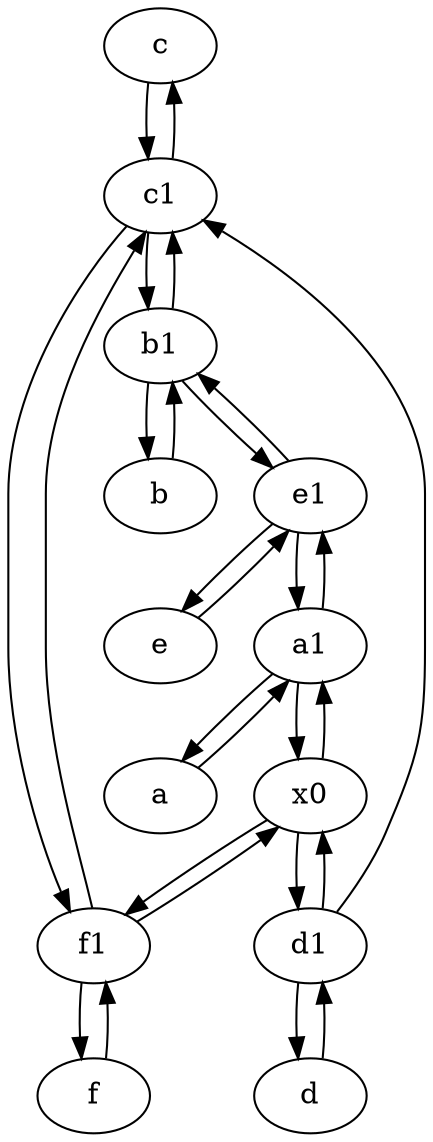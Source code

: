 digraph  {
	c [pos="20,10!"];
	e [pos="30,50!"];
	f [pos="15,45!"];
	c1 [pos="30,15!"];
	b [pos="50,20!"];
	f1;
	e1 [pos="25,45!"];
	d1 [pos="25,30!"];
	b1 [pos="45,20!"];
	a [pos="40,10!"];
	x0;
	d [pos="20,30!"];
	a1 [pos="40,15!"];
	a1 -> x0;
	x0 -> a1;
	d -> d1;
	c1 -> c;
	b1 -> e1;
	d1 -> x0;
	x0 -> d1;
	a1 -> e1;
	c1 -> b1;
	a -> a1;
	e -> e1;
	c -> c1;
	d1 -> d;
	b1 -> b;
	f1 -> f;
	d1 -> c1;
	c1 -> f1;
	x0 -> f1;
	e1 -> a1;
	f -> f1;
	e1 -> b1;
	a1 -> a;
	b -> b1;
	f1 -> c1;
	e1 -> e;
	f1 -> x0;
	b1 -> c1;

	}